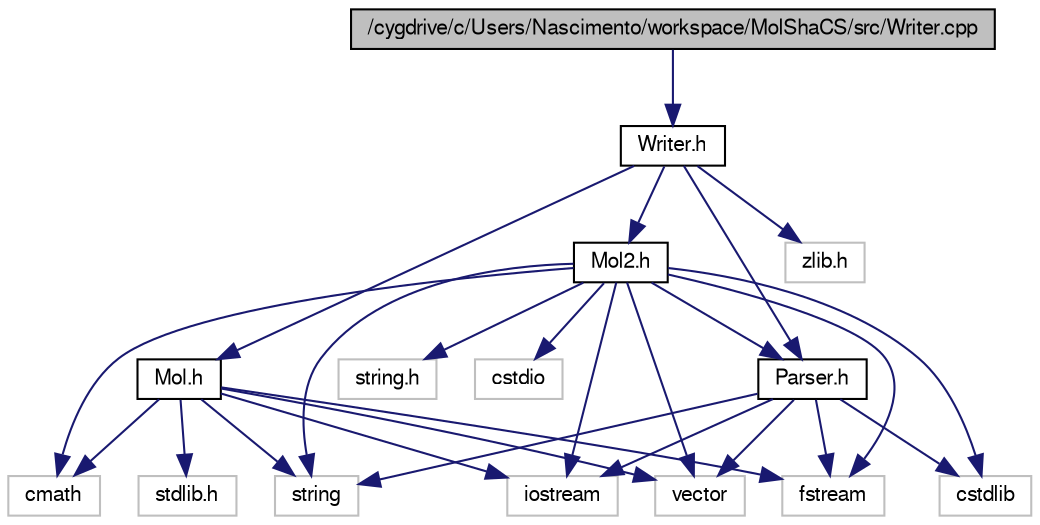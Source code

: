 digraph G
{
  edge [fontname="FreeSans",fontsize="10",labelfontname="FreeSans",labelfontsize="10"];
  node [fontname="FreeSans",fontsize="10",shape=record];
  Node1 [label="/cygdrive/c/Users/Nascimento/workspace/MolShaCS/src/Writer.cpp",height=0.2,width=0.4,color="black", fillcolor="grey75", style="filled" fontcolor="black"];
  Node1 -> Node2 [color="midnightblue",fontsize="10",style="solid",fontname="FreeSans"];
  Node2 [label="Writer.h",height=0.2,width=0.4,color="black", fillcolor="white", style="filled",URL="$Writer_8h.html"];
  Node2 -> Node3 [color="midnightblue",fontsize="10",style="solid",fontname="FreeSans"];
  Node3 [label="Parser.h",height=0.2,width=0.4,color="black", fillcolor="white", style="filled",URL="$Parser_8h.html"];
  Node3 -> Node4 [color="midnightblue",fontsize="10",style="solid",fontname="FreeSans"];
  Node4 [label="iostream",height=0.2,width=0.4,color="grey75", fillcolor="white", style="filled"];
  Node3 -> Node5 [color="midnightblue",fontsize="10",style="solid",fontname="FreeSans"];
  Node5 [label="fstream",height=0.2,width=0.4,color="grey75", fillcolor="white", style="filled"];
  Node3 -> Node6 [color="midnightblue",fontsize="10",style="solid",fontname="FreeSans"];
  Node6 [label="string",height=0.2,width=0.4,color="grey75", fillcolor="white", style="filled"];
  Node3 -> Node7 [color="midnightblue",fontsize="10",style="solid",fontname="FreeSans"];
  Node7 [label="vector",height=0.2,width=0.4,color="grey75", fillcolor="white", style="filled"];
  Node3 -> Node8 [color="midnightblue",fontsize="10",style="solid",fontname="FreeSans"];
  Node8 [label="cstdlib",height=0.2,width=0.4,color="grey75", fillcolor="white", style="filled"];
  Node2 -> Node9 [color="midnightblue",fontsize="10",style="solid",fontname="FreeSans"];
  Node9 [label="Mol.h",height=0.2,width=0.4,color="black", fillcolor="white", style="filled",URL="$Mol_8h.html"];
  Node9 -> Node4 [color="midnightblue",fontsize="10",style="solid",fontname="FreeSans"];
  Node9 -> Node5 [color="midnightblue",fontsize="10",style="solid",fontname="FreeSans"];
  Node9 -> Node7 [color="midnightblue",fontsize="10",style="solid",fontname="FreeSans"];
  Node9 -> Node6 [color="midnightblue",fontsize="10",style="solid",fontname="FreeSans"];
  Node9 -> Node10 [color="midnightblue",fontsize="10",style="solid",fontname="FreeSans"];
  Node10 [label="stdlib.h",height=0.2,width=0.4,color="grey75", fillcolor="white", style="filled"];
  Node9 -> Node11 [color="midnightblue",fontsize="10",style="solid",fontname="FreeSans"];
  Node11 [label="cmath",height=0.2,width=0.4,color="grey75", fillcolor="white", style="filled"];
  Node2 -> Node12 [color="midnightblue",fontsize="10",style="solid",fontname="FreeSans"];
  Node12 [label="Mol2.h",height=0.2,width=0.4,color="black", fillcolor="white", style="filled",URL="$Mol2_8h.html"];
  Node12 -> Node4 [color="midnightblue",fontsize="10",style="solid",fontname="FreeSans"];
  Node12 -> Node5 [color="midnightblue",fontsize="10",style="solid",fontname="FreeSans"];
  Node12 -> Node7 [color="midnightblue",fontsize="10",style="solid",fontname="FreeSans"];
  Node12 -> Node6 [color="midnightblue",fontsize="10",style="solid",fontname="FreeSans"];
  Node12 -> Node13 [color="midnightblue",fontsize="10",style="solid",fontname="FreeSans"];
  Node13 [label="string.h",height=0.2,width=0.4,color="grey75", fillcolor="white", style="filled"];
  Node12 -> Node14 [color="midnightblue",fontsize="10",style="solid",fontname="FreeSans"];
  Node14 [label="cstdio",height=0.2,width=0.4,color="grey75", fillcolor="white", style="filled"];
  Node12 -> Node8 [color="midnightblue",fontsize="10",style="solid",fontname="FreeSans"];
  Node12 -> Node11 [color="midnightblue",fontsize="10",style="solid",fontname="FreeSans"];
  Node12 -> Node3 [color="midnightblue",fontsize="10",style="solid",fontname="FreeSans"];
  Node2 -> Node15 [color="midnightblue",fontsize="10",style="solid",fontname="FreeSans"];
  Node15 [label="zlib.h",height=0.2,width=0.4,color="grey75", fillcolor="white", style="filled"];
}
